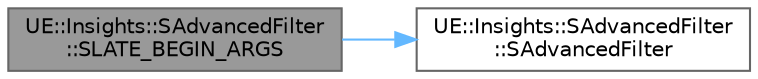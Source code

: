 digraph "UE::Insights::SAdvancedFilter::SLATE_BEGIN_ARGS"
{
 // INTERACTIVE_SVG=YES
 // LATEX_PDF_SIZE
  bgcolor="transparent";
  edge [fontname=Helvetica,fontsize=10,labelfontname=Helvetica,labelfontsize=10];
  node [fontname=Helvetica,fontsize=10,shape=box,height=0.2,width=0.4];
  rankdir="LR";
  Node1 [id="Node000001",label="UE::Insights::SAdvancedFilter\l::SLATE_BEGIN_ARGS",height=0.2,width=0.4,color="gray40", fillcolor="grey60", style="filled", fontcolor="black",tooltip=" "];
  Node1 -> Node2 [id="edge1_Node000001_Node000002",color="steelblue1",style="solid",tooltip=" "];
  Node2 [id="Node000002",label="UE::Insights::SAdvancedFilter\l::SAdvancedFilter",height=0.2,width=0.4,color="grey40", fillcolor="white", style="filled",URL="$d9/df1/classUE_1_1Insights_1_1SAdvancedFilter.html#af07b36b13b1524142f763fb5a9590bbe",tooltip="Default constructor."];
}
